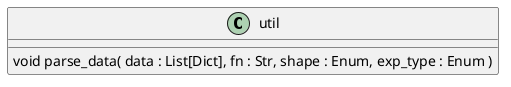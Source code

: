 @startuml

class util{
    void parse_data( data : List[Dict], fn : Str, shape : Enum, exp_type : Enum )
}

@enduml
